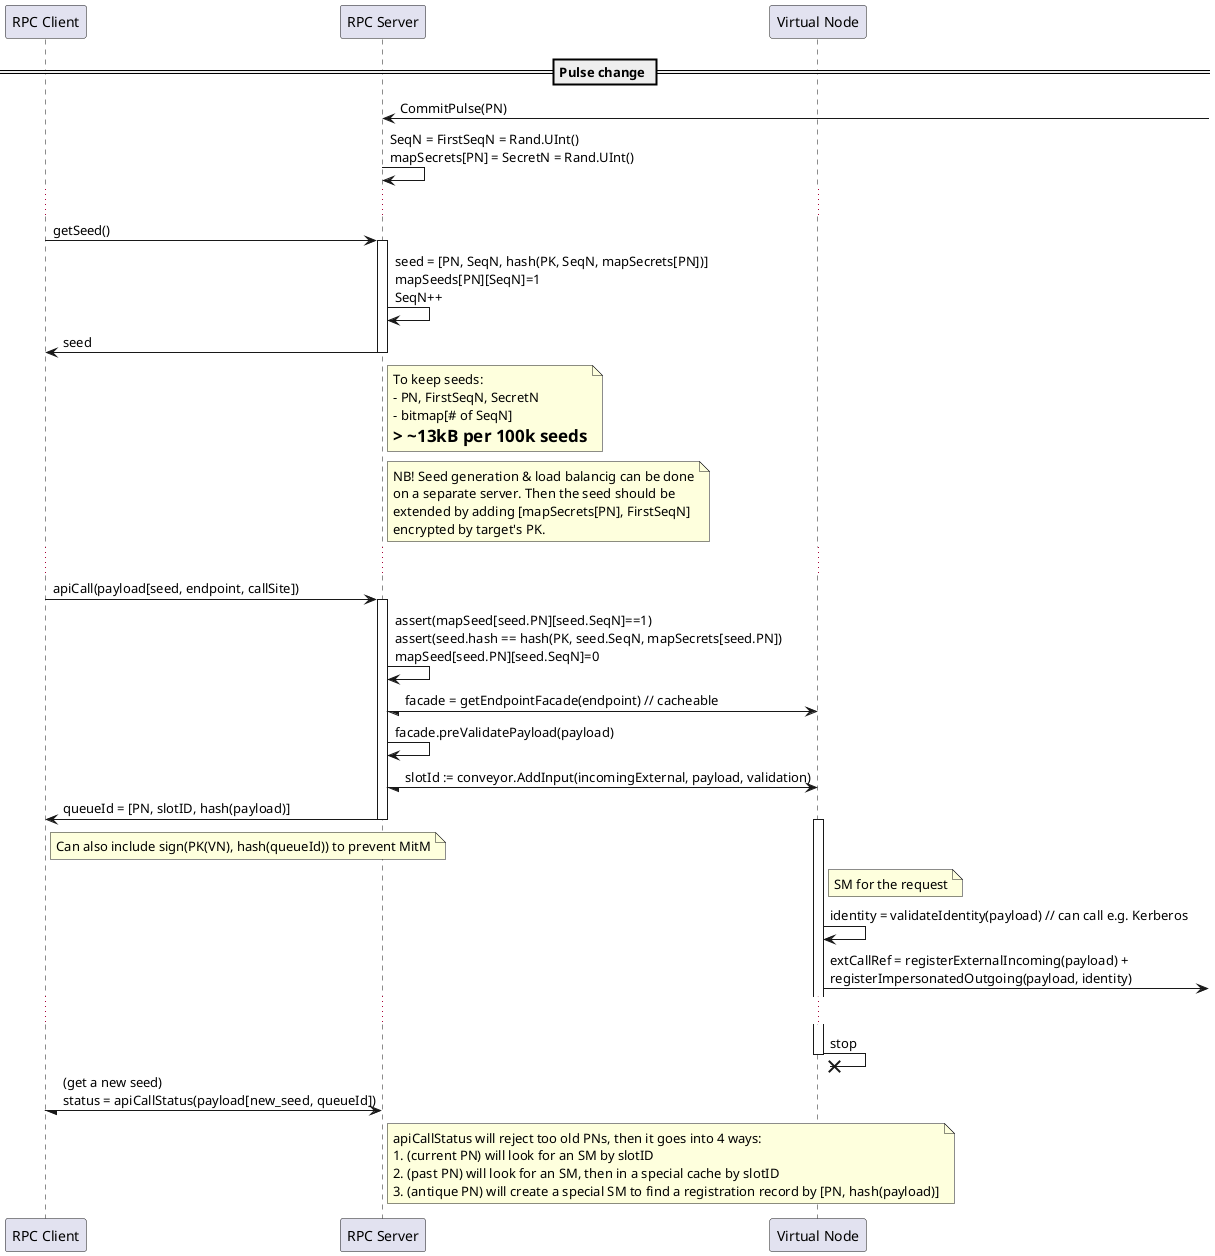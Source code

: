 @startuml
participant C as "RPC Client" order 10
participant S as "RPC Server" order 20
participant V as "Virtual Node" order 30
== Pulse change ==
S <- : CommitPulse(PN)
S -> S : SeqN = FirstSeqN = Rand.UInt()\nmapSecrets[PN] = SecretN = Rand.UInt()
...
C -> S : getSeed()
activate S
S -> S : seed = [PN, SeqN, hash(PK, SeqN, mapSecrets[PN])]\nmapSeeds[PN][SeqN]=1\nSeqN++
S -> C : seed
deactivate S
note right of S
To keep seeds:
- PN, FirstSeqN, SecretN
- bitmap[# of SeqN]
=> ~13kB per 100k seeds
end note
note right of S
NB! Seed generation & load balancig can be done
on a separate server. Then the seed should be
extended by adding [mapSecrets[PN], FirstSeqN]
encrypted by target's PK.
end note
...
C -> S : apiCall(payload[seed, endpoint, callSite])
activate S
S -> S : assert(mapSeed[seed.PN][seed.SeqN]==1)\nassert(seed.hash == hash(PK, seed.SeqN, mapSecrets[seed.PN])\nmapSeed[seed.PN][seed.SeqN]=0
V \-> S : facade = getEndpointFacade(endpoint) // cacheable
S -> S : facade.preValidatePayload(payload)
V \-> S : slotId := conveyor.AddInput(incomingExternal, payload, validation)
S -> C : queueId = [PN, slotID, hash(payload)]
note right of C
Can also include sign(PK(VN), hash(queueId)) to prevent MitM
end note
deactivate S
activate V
note right of V
SM for the request
end note
V -> V : identity = validateIdentity(payload) // can call e.g. Kerberos
V -> : extCallRef = registerExternalIncoming(payload) + \nregisterImpersonatedOutgoing(payload, identity)
...
V ->x V : stop
deactivate V
S \-> C : (get a new seed)\nstatus = apiCallStatus(payload[new_seed, queueId])
note right of S
apiCallStatus will reject too old PNs, then it goes into 4 ways:
1. (current PN) will look for an SM by slotID
2. (past PN) will look for an SM, then in a special cache by slotID
3. (antique PN) will create a special SM to find a registration record by [PN, hash(payload)]
end note

@enduml
